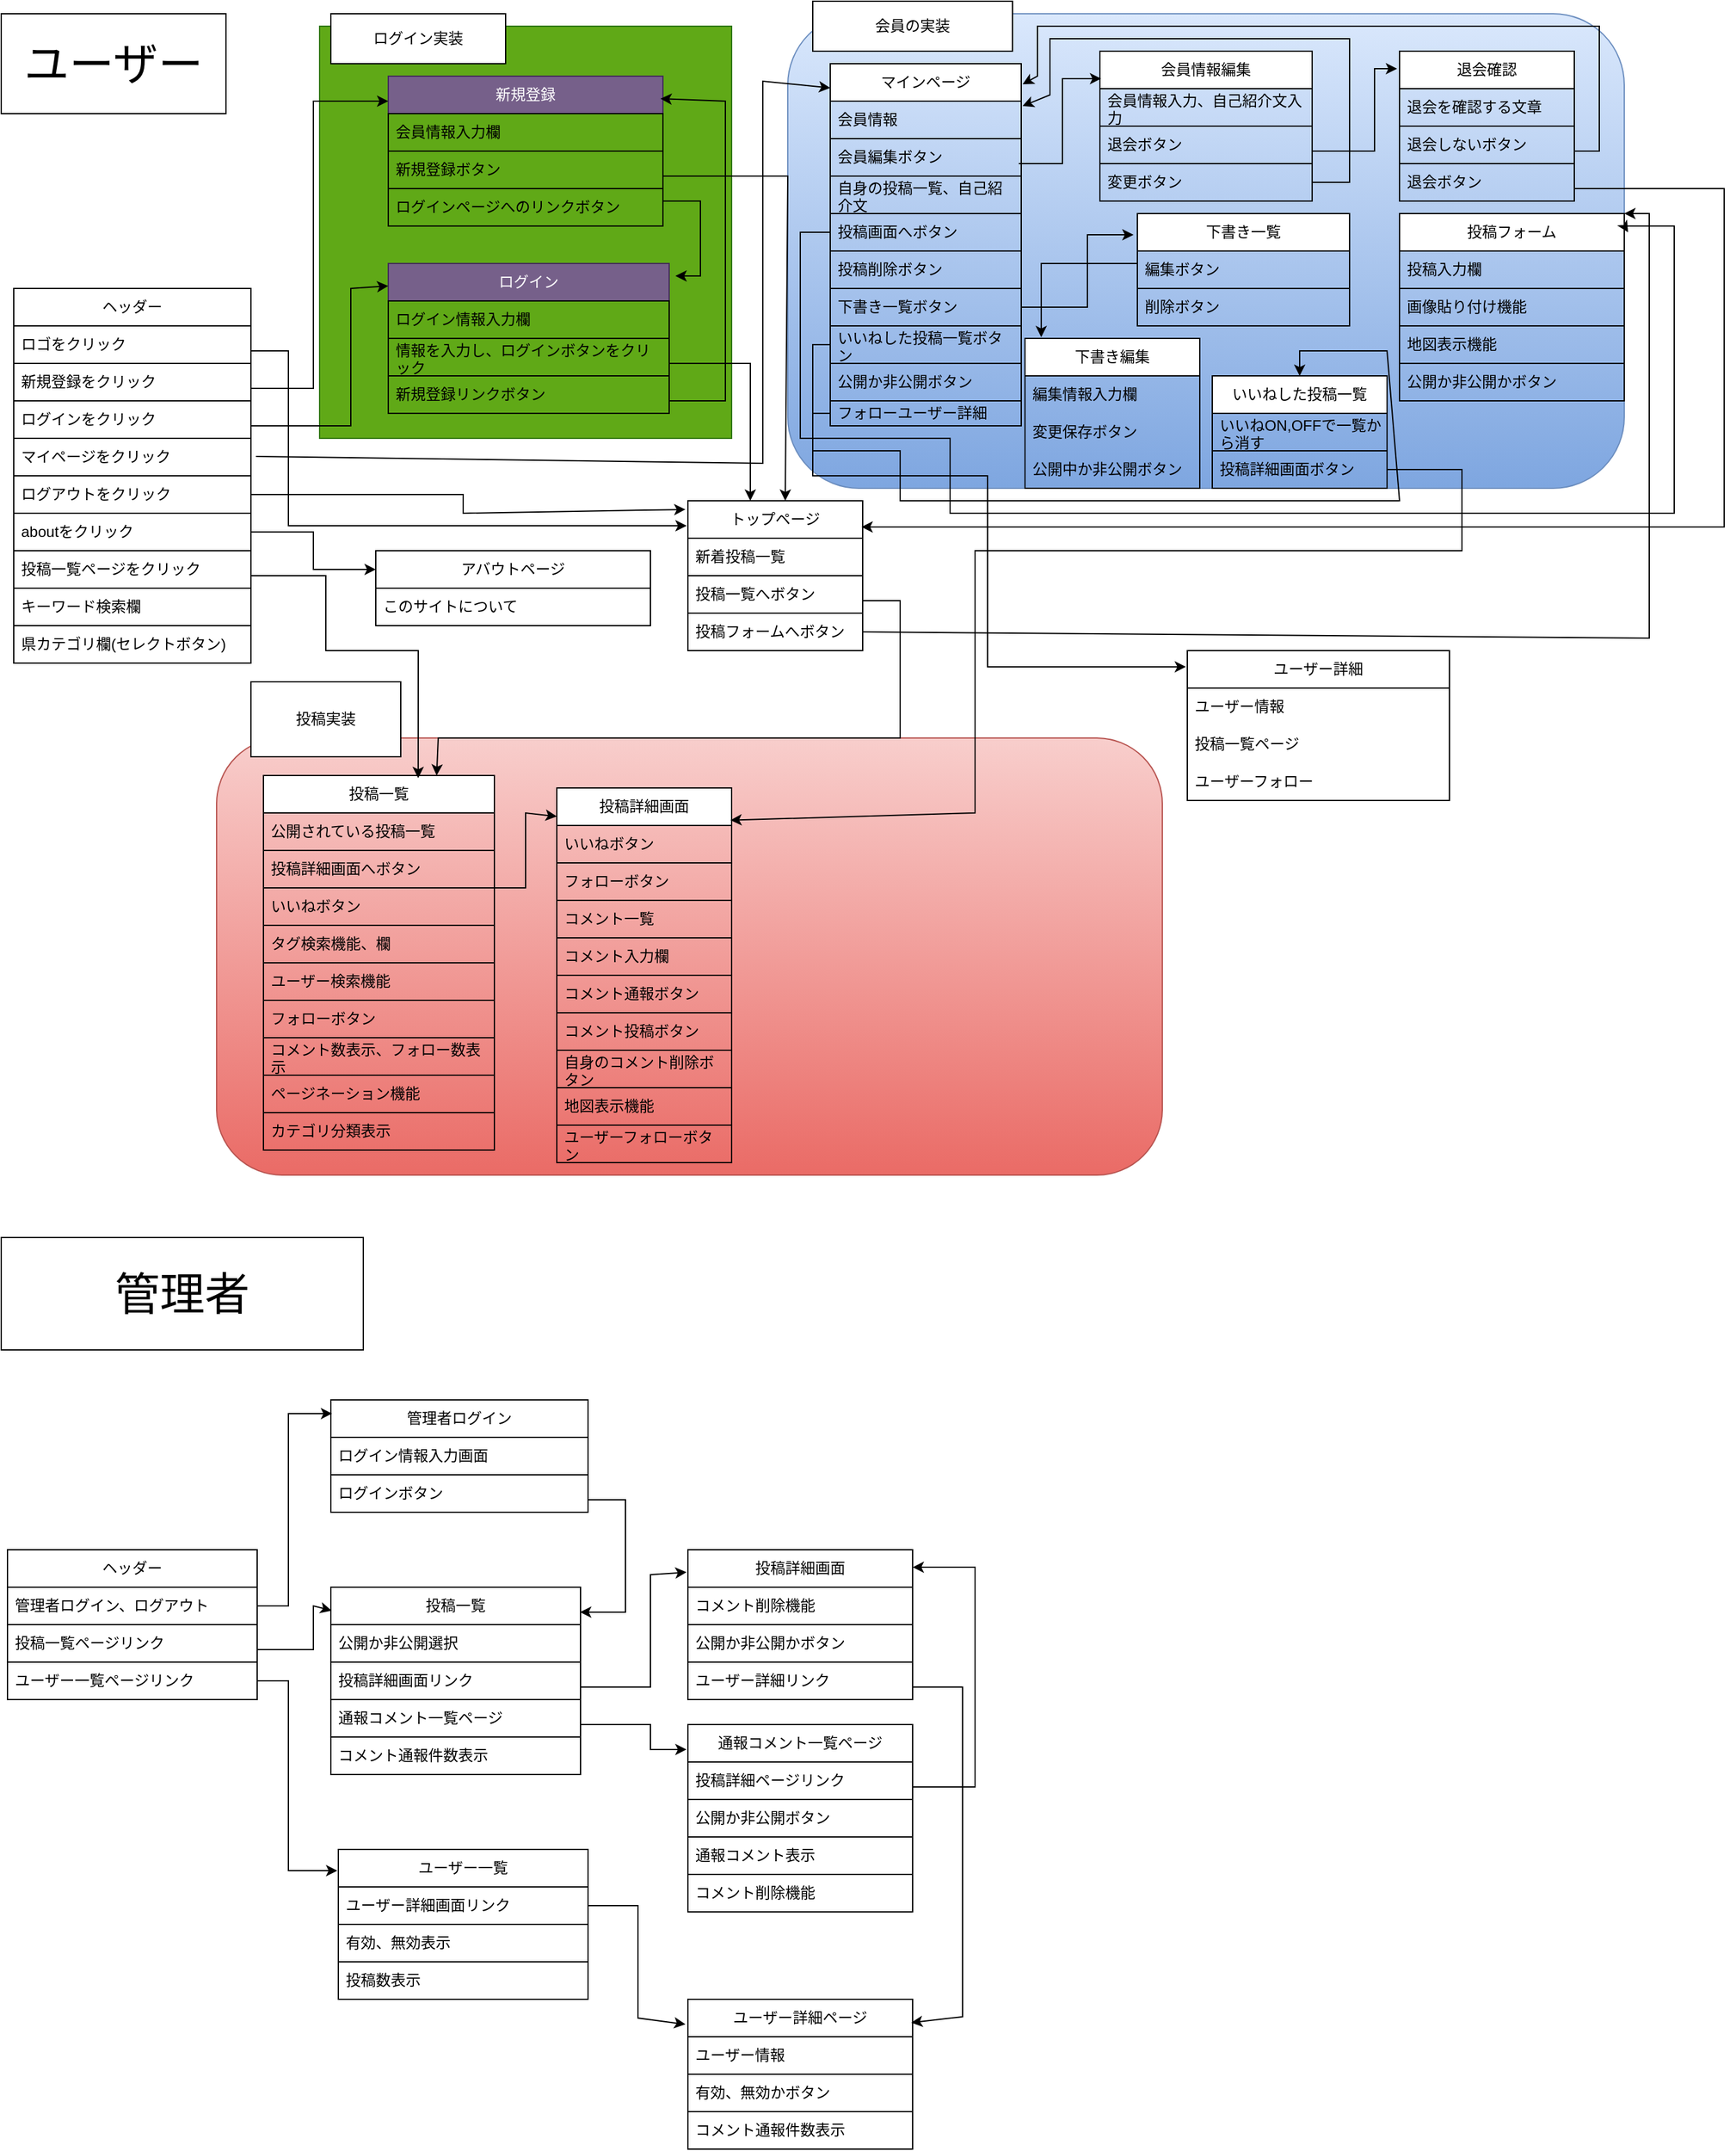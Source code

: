<mxfile version="24.4.13" type="github">
  <diagram name="ページ1" id="BmxVBQdKCFRmg_GliCho">
    <mxGraphModel dx="1464" dy="809" grid="1" gridSize="10" guides="1" tooltips="1" connect="1" arrows="1" fold="1" page="1" pageScale="1" pageWidth="827" pageHeight="1169" math="0" shadow="0">
      <root>
        <mxCell id="0" />
        <mxCell id="1" parent="0" />
        <mxCell id="5P5FnnpHf5cilHwBpNUs-7" value="&lt;font style=&quot;font-size: 36px;&quot;&gt;ユーザー&lt;/font&gt;" style="rounded=0;whiteSpace=wrap;html=1;" parent="1" vertex="1">
          <mxGeometry x="10" y="20" width="180" height="80" as="geometry" />
        </mxCell>
        <mxCell id="5P5FnnpHf5cilHwBpNUs-9" value="ヘッダー" style="swimlane;fontStyle=0;childLayout=stackLayout;horizontal=1;startSize=30;horizontalStack=0;resizeParent=1;resizeParentMax=0;resizeLast=0;collapsible=1;marginBottom=0;whiteSpace=wrap;html=1;" parent="1" vertex="1">
          <mxGeometry x="20" y="240" width="190" height="300" as="geometry" />
        </mxCell>
        <mxCell id="5P5FnnpHf5cilHwBpNUs-10" value="ロゴをクリック" style="text;strokeColor=none;fillColor=none;align=left;verticalAlign=middle;spacingLeft=4;spacingRight=4;overflow=hidden;points=[[0,0.5],[1,0.5]];portConstraint=eastwest;rotatable=0;whiteSpace=wrap;html=1;" parent="5P5FnnpHf5cilHwBpNUs-9" vertex="1">
          <mxGeometry y="30" width="190" height="30" as="geometry" />
        </mxCell>
        <mxCell id="5P5FnnpHf5cilHwBpNUs-11" value="新規登録をクリック" style="text;strokeColor=default;fillColor=none;align=left;verticalAlign=middle;spacingLeft=4;spacingRight=4;overflow=hidden;points=[[0,0.5],[1,0.5]];portConstraint=eastwest;rotatable=0;whiteSpace=wrap;html=1;" parent="5P5FnnpHf5cilHwBpNUs-9" vertex="1">
          <mxGeometry y="60" width="190" height="30" as="geometry" />
        </mxCell>
        <mxCell id="5P5FnnpHf5cilHwBpNUs-12" value="ログインをクリック" style="text;strokeColor=default;fillColor=none;align=left;verticalAlign=middle;spacingLeft=4;spacingRight=4;overflow=hidden;points=[[0,0.5],[1,0.5]];portConstraint=eastwest;rotatable=0;whiteSpace=wrap;html=1;" parent="5P5FnnpHf5cilHwBpNUs-9" vertex="1">
          <mxGeometry y="90" width="190" height="30" as="geometry" />
        </mxCell>
        <mxCell id="5P5FnnpHf5cilHwBpNUs-4" value="マイページをクリック" style="text;strokeColor=default;fillColor=none;align=left;verticalAlign=middle;spacingLeft=4;spacingRight=4;overflow=hidden;points=[[0,0.5],[1,0.5]];portConstraint=eastwest;rotatable=0;whiteSpace=wrap;html=1;" parent="5P5FnnpHf5cilHwBpNUs-9" vertex="1">
          <mxGeometry y="120" width="190" height="30" as="geometry" />
        </mxCell>
        <mxCell id="5P5FnnpHf5cilHwBpNUs-6" value="ログアウトをクリック" style="text;strokeColor=default;fillColor=none;align=left;verticalAlign=middle;spacingLeft=4;spacingRight=4;overflow=hidden;points=[[0,0.5],[1,0.5]];portConstraint=eastwest;rotatable=0;whiteSpace=wrap;html=1;" parent="5P5FnnpHf5cilHwBpNUs-9" vertex="1">
          <mxGeometry y="150" width="190" height="30" as="geometry" />
        </mxCell>
        <mxCell id="5P5FnnpHf5cilHwBpNUs-5" value="aboutをクリック" style="text;strokeColor=default;fillColor=none;align=left;verticalAlign=middle;spacingLeft=4;spacingRight=4;overflow=hidden;points=[[0,0.5],[1,0.5]];portConstraint=eastwest;rotatable=0;whiteSpace=wrap;html=1;" parent="5P5FnnpHf5cilHwBpNUs-9" vertex="1">
          <mxGeometry y="180" width="190" height="30" as="geometry" />
        </mxCell>
        <mxCell id="5P5FnnpHf5cilHwBpNUs-20" value="投稿一覧ページをクリック" style="text;strokeColor=default;fillColor=none;align=left;verticalAlign=middle;spacingLeft=4;spacingRight=4;overflow=hidden;points=[[0,0.5],[1,0.5]];portConstraint=eastwest;rotatable=0;whiteSpace=wrap;html=1;" parent="5P5FnnpHf5cilHwBpNUs-9" vertex="1">
          <mxGeometry y="210" width="190" height="30" as="geometry" />
        </mxCell>
        <mxCell id="5P5FnnpHf5cilHwBpNUs-45" value="キーワード検索欄" style="text;strokeColor=default;fillColor=none;align=left;verticalAlign=middle;spacingLeft=4;spacingRight=4;overflow=hidden;points=[[0,0.5],[1,0.5]];portConstraint=eastwest;rotatable=0;whiteSpace=wrap;html=1;" parent="5P5FnnpHf5cilHwBpNUs-9" vertex="1">
          <mxGeometry y="240" width="190" height="30" as="geometry" />
        </mxCell>
        <mxCell id="5P5FnnpHf5cilHwBpNUs-44" value="県カテゴリ欄(セレクトボタン)" style="text;strokeColor=none;fillColor=none;align=left;verticalAlign=middle;spacingLeft=4;spacingRight=4;overflow=hidden;points=[[0,0.5],[1,0.5]];portConstraint=eastwest;rotatable=0;whiteSpace=wrap;html=1;" parent="5P5FnnpHf5cilHwBpNUs-9" vertex="1">
          <mxGeometry y="270" width="190" height="30" as="geometry" />
        </mxCell>
        <mxCell id="5P5FnnpHf5cilHwBpNUs-21" value="" style="whiteSpace=wrap;html=1;aspect=fixed;strokeColor=#2D7600;fillColor=#60a917;fontColor=#ffffff;" parent="1" vertex="1">
          <mxGeometry x="265" y="30" width="330" height="330" as="geometry" />
        </mxCell>
        <mxCell id="5P5FnnpHf5cilHwBpNUs-22" value="新規登録" style="swimlane;fontStyle=0;childLayout=stackLayout;horizontal=1;startSize=30;horizontalStack=0;resizeParent=1;resizeParentMax=0;resizeLast=0;collapsible=1;marginBottom=0;whiteSpace=wrap;html=1;fillColor=#76608a;fontColor=#ffffff;strokeColor=#432D57;" parent="1" vertex="1">
          <mxGeometry x="320" y="70" width="220" height="120" as="geometry" />
        </mxCell>
        <mxCell id="5P5FnnpHf5cilHwBpNUs-23" value="会員情報入力欄" style="text;align=left;verticalAlign=middle;spacingLeft=4;spacingRight=4;overflow=hidden;points=[[0,0.5],[1,0.5]];portConstraint=eastwest;rotatable=0;whiteSpace=wrap;html=1;fillColor=none;strokeColor=default;" parent="5P5FnnpHf5cilHwBpNUs-22" vertex="1">
          <mxGeometry y="30" width="220" height="30" as="geometry" />
        </mxCell>
        <mxCell id="5P5FnnpHf5cilHwBpNUs-24" value="新規登録ボタン" style="text;strokeColor=default;fillColor=none;align=left;verticalAlign=middle;spacingLeft=4;spacingRight=4;overflow=hidden;points=[[0,0.5],[1,0.5]];portConstraint=eastwest;rotatable=0;whiteSpace=wrap;html=1;" parent="5P5FnnpHf5cilHwBpNUs-22" vertex="1">
          <mxGeometry y="60" width="220" height="30" as="geometry" />
        </mxCell>
        <mxCell id="5P5FnnpHf5cilHwBpNUs-25" value="ログインページへのリンクボタン" style="text;strokeColor=default;fillColor=none;align=left;verticalAlign=middle;spacingLeft=4;spacingRight=4;overflow=hidden;points=[[0,0.5],[1,0.5]];portConstraint=eastwest;rotatable=0;whiteSpace=wrap;html=1;" parent="5P5FnnpHf5cilHwBpNUs-22" vertex="1">
          <mxGeometry y="90" width="220" height="30" as="geometry" />
        </mxCell>
        <mxCell id="5P5FnnpHf5cilHwBpNUs-26" value="ログイン実装" style="rounded=0;whiteSpace=wrap;html=1;" parent="1" vertex="1">
          <mxGeometry x="274" y="20" width="140" height="40" as="geometry" />
        </mxCell>
        <mxCell id="5P5FnnpHf5cilHwBpNUs-27" value="ログイン" style="swimlane;fontStyle=0;childLayout=stackLayout;horizontal=1;startSize=30;horizontalStack=0;resizeParent=1;resizeParentMax=0;resizeLast=0;collapsible=1;marginBottom=0;whiteSpace=wrap;html=1;fillColor=#76608a;strokeColor=#432D57;fontColor=#ffffff;" parent="1" vertex="1">
          <mxGeometry x="320" y="220" width="225" height="120" as="geometry" />
        </mxCell>
        <mxCell id="5P5FnnpHf5cilHwBpNUs-28" value="ログイン情報入力欄" style="text;strokeColor=default;fillColor=none;align=left;verticalAlign=middle;spacingLeft=4;spacingRight=4;overflow=hidden;points=[[0,0.5],[1,0.5]];portConstraint=eastwest;rotatable=0;whiteSpace=wrap;html=1;" parent="5P5FnnpHf5cilHwBpNUs-27" vertex="1">
          <mxGeometry y="30" width="225" height="30" as="geometry" />
        </mxCell>
        <mxCell id="5P5FnnpHf5cilHwBpNUs-29" value="情報を入力し、ログインボタンをクリック" style="text;strokeColor=default;fillColor=none;align=left;verticalAlign=middle;spacingLeft=4;spacingRight=4;overflow=hidden;points=[[0,0.5],[1,0.5]];portConstraint=eastwest;rotatable=0;whiteSpace=wrap;html=1;" parent="5P5FnnpHf5cilHwBpNUs-27" vertex="1">
          <mxGeometry y="60" width="225" height="30" as="geometry" />
        </mxCell>
        <mxCell id="5P5FnnpHf5cilHwBpNUs-30" value="新規登録リンクボタン" style="text;strokeColor=default;fillColor=none;align=left;verticalAlign=middle;spacingLeft=4;spacingRight=4;overflow=hidden;points=[[0,0.5],[1,0.5]];portConstraint=eastwest;rotatable=0;whiteSpace=wrap;html=1;" parent="5P5FnnpHf5cilHwBpNUs-27" vertex="1">
          <mxGeometry y="90" width="225" height="30" as="geometry" />
        </mxCell>
        <mxCell id="5P5FnnpHf5cilHwBpNUs-31" value="" style="endArrow=classic;html=1;rounded=0;entryX=0;entryY=0.167;entryDx=0;entryDy=0;entryPerimeter=0;" parent="1" target="5P5FnnpHf5cilHwBpNUs-22" edge="1">
          <mxGeometry width="50" height="50" relative="1" as="geometry">
            <mxPoint x="210" y="320" as="sourcePoint" />
            <mxPoint x="260" y="90" as="targetPoint" />
            <Array as="points">
              <mxPoint x="260" y="320" />
              <mxPoint x="260" y="90" />
            </Array>
          </mxGeometry>
        </mxCell>
        <mxCell id="5P5FnnpHf5cilHwBpNUs-32" value="" style="endArrow=classic;html=1;rounded=0;entryX=0;entryY=0.15;entryDx=0;entryDy=0;entryPerimeter=0;" parent="1" target="5P5FnnpHf5cilHwBpNUs-27" edge="1">
          <mxGeometry width="50" height="50" relative="1" as="geometry">
            <mxPoint x="210" y="350" as="sourcePoint" />
            <mxPoint x="290" y="240" as="targetPoint" />
            <Array as="points">
              <mxPoint x="290" y="350" />
              <mxPoint x="290" y="240" />
            </Array>
          </mxGeometry>
        </mxCell>
        <mxCell id="5P5FnnpHf5cilHwBpNUs-34" value="" style="endArrow=classic;html=1;rounded=0;" parent="1" edge="1">
          <mxGeometry width="50" height="50" relative="1" as="geometry">
            <mxPoint x="540" y="170" as="sourcePoint" />
            <mxPoint x="550" y="230" as="targetPoint" />
            <Array as="points">
              <mxPoint x="570" y="170" />
              <mxPoint x="570" y="230" />
            </Array>
          </mxGeometry>
        </mxCell>
        <mxCell id="5P5FnnpHf5cilHwBpNUs-36" value="" style="endArrow=classic;html=1;rounded=0;entryX=0.991;entryY=0.15;entryDx=0;entryDy=0;entryPerimeter=0;" parent="1" target="5P5FnnpHf5cilHwBpNUs-22" edge="1">
          <mxGeometry width="50" height="50" relative="1" as="geometry">
            <mxPoint x="545" y="330" as="sourcePoint" />
            <mxPoint x="545" y="100" as="targetPoint" />
            <Array as="points">
              <mxPoint x="590" y="330" />
              <mxPoint x="590" y="90" />
            </Array>
          </mxGeometry>
        </mxCell>
        <mxCell id="5P5FnnpHf5cilHwBpNUs-37" value="アバウトページ" style="swimlane;fontStyle=0;childLayout=stackLayout;horizontal=1;startSize=30;horizontalStack=0;resizeParent=1;resizeParentMax=0;resizeLast=0;collapsible=1;marginBottom=0;whiteSpace=wrap;html=1;" parent="1" vertex="1">
          <mxGeometry x="310" y="450" width="220" height="60" as="geometry" />
        </mxCell>
        <mxCell id="5P5FnnpHf5cilHwBpNUs-38" value="このサイトについて" style="text;strokeColor=none;fillColor=none;align=left;verticalAlign=middle;spacingLeft=4;spacingRight=4;overflow=hidden;points=[[0,0.5],[1,0.5]];portConstraint=eastwest;rotatable=0;whiteSpace=wrap;html=1;" parent="5P5FnnpHf5cilHwBpNUs-37" vertex="1">
          <mxGeometry y="30" width="220" height="30" as="geometry" />
        </mxCell>
        <mxCell id="5P5FnnpHf5cilHwBpNUs-41" value="" style="endArrow=classic;html=1;rounded=0;exitX=1;exitY=0.5;exitDx=0;exitDy=0;entryX=0;entryY=0.25;entryDx=0;entryDy=0;" parent="1" source="5P5FnnpHf5cilHwBpNUs-5" target="5P5FnnpHf5cilHwBpNUs-37" edge="1">
          <mxGeometry width="50" height="50" relative="1" as="geometry">
            <mxPoint x="280" y="570" as="sourcePoint" />
            <mxPoint x="260" y="480" as="targetPoint" />
            <Array as="points">
              <mxPoint x="260" y="435" />
              <mxPoint x="260" y="465" />
            </Array>
          </mxGeometry>
        </mxCell>
        <mxCell id="5P5FnnpHf5cilHwBpNUs-42" value="トップページ" style="swimlane;fontStyle=0;childLayout=stackLayout;horizontal=1;startSize=30;horizontalStack=0;resizeParent=1;resizeParentMax=0;resizeLast=0;collapsible=1;marginBottom=0;whiteSpace=wrap;html=1;" parent="1" vertex="1">
          <mxGeometry x="560" y="410" width="140" height="120" as="geometry" />
        </mxCell>
        <mxCell id="5P5FnnpHf5cilHwBpNUs-43" value="新着投稿一覧" style="text;strokeColor=default;fillColor=none;align=left;verticalAlign=middle;spacingLeft=4;spacingRight=4;overflow=hidden;points=[[0,0.5],[1,0.5]];portConstraint=eastwest;rotatable=0;whiteSpace=wrap;html=1;" parent="5P5FnnpHf5cilHwBpNUs-42" vertex="1">
          <mxGeometry y="30" width="140" height="30" as="geometry" />
        </mxCell>
        <mxCell id="m7cMplV8NOQ_NA8ybP9x-31" value="投稿一覧へボタン" style="text;strokeColor=none;fillColor=none;align=left;verticalAlign=middle;spacingLeft=4;spacingRight=4;overflow=hidden;points=[[0,0.5],[1,0.5]];portConstraint=eastwest;rotatable=0;whiteSpace=wrap;html=1;" parent="5P5FnnpHf5cilHwBpNUs-42" vertex="1">
          <mxGeometry y="60" width="140" height="30" as="geometry" />
        </mxCell>
        <mxCell id="5P5FnnpHf5cilHwBpNUs-64" value="投稿フォームへボタン" style="text;strokeColor=default;fillColor=none;align=left;verticalAlign=middle;spacingLeft=4;spacingRight=4;overflow=hidden;points=[[0,0.5],[1,0.5]];portConstraint=eastwest;rotatable=0;whiteSpace=wrap;html=1;" parent="5P5FnnpHf5cilHwBpNUs-42" vertex="1">
          <mxGeometry y="90" width="140" height="30" as="geometry" />
        </mxCell>
        <mxCell id="5P5FnnpHf5cilHwBpNUs-47" value="" style="endArrow=classic;html=1;rounded=0;exitX=1;exitY=0.5;exitDx=0;exitDy=0;entryX=-0.014;entryY=0.058;entryDx=0;entryDy=0;entryPerimeter=0;" parent="1" source="5P5FnnpHf5cilHwBpNUs-6" target="5P5FnnpHf5cilHwBpNUs-42" edge="1">
          <mxGeometry width="50" height="50" relative="1" as="geometry">
            <mxPoint x="210" y="400" as="sourcePoint" />
            <mxPoint x="550" y="410" as="targetPoint" />
            <Array as="points">
              <mxPoint x="380" y="405" />
              <mxPoint x="380" y="420" />
            </Array>
          </mxGeometry>
        </mxCell>
        <mxCell id="5P5FnnpHf5cilHwBpNUs-49" value="" style="rounded=1;whiteSpace=wrap;html=1;fillColor=#dae8fc;strokeColor=#6c8ebf;gradientColor=#7ea6e0;" parent="1" vertex="1">
          <mxGeometry x="640" y="20" width="670" height="380" as="geometry" />
        </mxCell>
        <mxCell id="5P5FnnpHf5cilHwBpNUs-51" value="マインページ" style="swimlane;fontStyle=0;childLayout=stackLayout;horizontal=1;startSize=30;horizontalStack=0;resizeParent=1;resizeParentMax=0;resizeLast=0;collapsible=1;marginBottom=0;whiteSpace=wrap;html=1;" parent="1" vertex="1">
          <mxGeometry x="674" y="60" width="153" height="290" as="geometry" />
        </mxCell>
        <mxCell id="5P5FnnpHf5cilHwBpNUs-52" value="会員情報" style="text;strokeColor=default;fillColor=none;align=left;verticalAlign=middle;spacingLeft=4;spacingRight=4;overflow=hidden;points=[[0,0.5],[1,0.5]];portConstraint=eastwest;rotatable=0;whiteSpace=wrap;html=1;" parent="5P5FnnpHf5cilHwBpNUs-51" vertex="1">
          <mxGeometry y="30" width="153" height="30" as="geometry" />
        </mxCell>
        <mxCell id="5P5FnnpHf5cilHwBpNUs-53" value="会員編集ボタン" style="text;strokeColor=default;fillColor=none;align=left;verticalAlign=middle;spacingLeft=4;spacingRight=4;overflow=hidden;points=[[0,0.5],[1,0.5]];portConstraint=eastwest;rotatable=0;whiteSpace=wrap;html=1;" parent="5P5FnnpHf5cilHwBpNUs-51" vertex="1">
          <mxGeometry y="60" width="153" height="30" as="geometry" />
        </mxCell>
        <mxCell id="5P5FnnpHf5cilHwBpNUs-56" value="自身の投稿一覧、自己紹介文" style="text;strokeColor=default;fillColor=none;align=left;verticalAlign=middle;spacingLeft=4;spacingRight=4;overflow=hidden;points=[[0,0.5],[1,0.5]];portConstraint=eastwest;rotatable=0;whiteSpace=wrap;html=1;" parent="5P5FnnpHf5cilHwBpNUs-51" vertex="1">
          <mxGeometry y="90" width="153" height="30" as="geometry" />
        </mxCell>
        <mxCell id="m7cMplV8NOQ_NA8ybP9x-38" value="投稿画面へボタン" style="text;strokeColor=default;fillColor=none;align=left;verticalAlign=middle;spacingLeft=4;spacingRight=4;overflow=hidden;points=[[0,0.5],[1,0.5]];portConstraint=eastwest;rotatable=0;whiteSpace=wrap;html=1;" parent="5P5FnnpHf5cilHwBpNUs-51" vertex="1">
          <mxGeometry y="120" width="153" height="30" as="geometry" />
        </mxCell>
        <mxCell id="m7cMplV8NOQ_NA8ybP9x-18" value="投稿削除ボタン" style="text;strokeColor=none;fillColor=none;align=left;verticalAlign=middle;spacingLeft=4;spacingRight=4;overflow=hidden;points=[[0,0.5],[1,0.5]];portConstraint=eastwest;rotatable=0;whiteSpace=wrap;html=1;" parent="5P5FnnpHf5cilHwBpNUs-51" vertex="1">
          <mxGeometry y="150" width="153" height="30" as="geometry" />
        </mxCell>
        <mxCell id="5P5FnnpHf5cilHwBpNUs-55" value="下書き一覧ボタン" style="text;strokeColor=default;fillColor=none;align=left;verticalAlign=middle;spacingLeft=4;spacingRight=4;overflow=hidden;points=[[0,0.5],[1,0.5]];portConstraint=eastwest;rotatable=0;whiteSpace=wrap;html=1;" parent="5P5FnnpHf5cilHwBpNUs-51" vertex="1">
          <mxGeometry y="180" width="153" height="30" as="geometry" />
        </mxCell>
        <mxCell id="5P5FnnpHf5cilHwBpNUs-54" value="いいねした投稿一覧ボタン" style="text;strokeColor=default;fillColor=none;align=left;verticalAlign=middle;spacingLeft=4;spacingRight=4;overflow=hidden;points=[[0,0.5],[1,0.5]];portConstraint=eastwest;rotatable=0;whiteSpace=wrap;html=1;" parent="5P5FnnpHf5cilHwBpNUs-51" vertex="1">
          <mxGeometry y="210" width="153" height="30" as="geometry" />
        </mxCell>
        <mxCell id="m7cMplV8NOQ_NA8ybP9x-30" value="公開か非公開ボタン" style="text;strokeColor=default;fillColor=none;align=left;verticalAlign=middle;spacingLeft=4;spacingRight=4;overflow=hidden;points=[[0,0.5],[1,0.5]];portConstraint=eastwest;rotatable=0;whiteSpace=wrap;html=1;" parent="5P5FnnpHf5cilHwBpNUs-51" vertex="1">
          <mxGeometry y="240" width="153" height="30" as="geometry" />
        </mxCell>
        <mxCell id="5JuDuXZK_4W4ztw2VUFq-6" value="フォローユーザー詳細" style="text;strokeColor=default;fillColor=none;align=left;verticalAlign=middle;spacingLeft=4;spacingRight=4;overflow=hidden;points=[[0,0.5],[1,0.5]];portConstraint=eastwest;rotatable=0;whiteSpace=wrap;html=1;" vertex="1" parent="5P5FnnpHf5cilHwBpNUs-51">
          <mxGeometry y="270" width="153" height="20" as="geometry" />
        </mxCell>
        <mxCell id="5P5FnnpHf5cilHwBpNUs-57" value="" style="endArrow=classic;html=1;rounded=0;entryX=0;entryY=0.067;entryDx=0;entryDy=0;entryPerimeter=0;" parent="1" target="5P5FnnpHf5cilHwBpNUs-51" edge="1">
          <mxGeometry width="50" height="50" relative="1" as="geometry">
            <mxPoint x="214" y="374.5" as="sourcePoint" />
            <mxPoint x="620" y="70" as="targetPoint" />
            <Array as="points">
              <mxPoint x="620" y="380" />
              <mxPoint x="620" y="74" />
            </Array>
          </mxGeometry>
        </mxCell>
        <mxCell id="5P5FnnpHf5cilHwBpNUs-59" value="" style="endArrow=classic;html=1;rounded=0;entryX=-0.007;entryY=0.167;entryDx=0;entryDy=0;entryPerimeter=0;" parent="1" target="5P5FnnpHf5cilHwBpNUs-42" edge="1">
          <mxGeometry width="50" height="50" relative="1" as="geometry">
            <mxPoint x="210" y="290" as="sourcePoint" />
            <mxPoint x="560" y="430" as="targetPoint" />
            <Array as="points">
              <mxPoint x="240" y="290" />
              <mxPoint x="240" y="430" />
            </Array>
          </mxGeometry>
        </mxCell>
        <mxCell id="5P5FnnpHf5cilHwBpNUs-60" value="会員の実装" style="rounded=0;whiteSpace=wrap;html=1;" parent="1" vertex="1">
          <mxGeometry x="660" y="10" width="160" height="40" as="geometry" />
        </mxCell>
        <mxCell id="5P5FnnpHf5cilHwBpNUs-61" value="" style="endArrow=classic;html=1;rounded=0;entryX=0.357;entryY=0;entryDx=0;entryDy=0;entryPerimeter=0;" parent="1" target="5P5FnnpHf5cilHwBpNUs-42" edge="1">
          <mxGeometry width="50" height="50" relative="1" as="geometry">
            <mxPoint x="545" y="300" as="sourcePoint" />
            <mxPoint x="610" y="300" as="targetPoint" />
            <Array as="points">
              <mxPoint x="610" y="300" />
            </Array>
          </mxGeometry>
        </mxCell>
        <mxCell id="5P5FnnpHf5cilHwBpNUs-62" value="" style="endArrow=classic;html=1;rounded=0;entryX=0.557;entryY=0;entryDx=0;entryDy=0;entryPerimeter=0;" parent="1" target="5P5FnnpHf5cilHwBpNUs-42" edge="1">
          <mxGeometry width="50" height="50" relative="1" as="geometry">
            <mxPoint x="540" y="150" as="sourcePoint" />
            <mxPoint x="630" y="150" as="targetPoint" />
            <Array as="points">
              <mxPoint x="640" y="150" />
            </Array>
          </mxGeometry>
        </mxCell>
        <mxCell id="m7cMplV8NOQ_NA8ybP9x-2" value="会員情報編集" style="swimlane;fontStyle=0;childLayout=stackLayout;horizontal=1;startSize=30;horizontalStack=0;resizeParent=1;resizeParentMax=0;resizeLast=0;collapsible=1;marginBottom=0;whiteSpace=wrap;html=1;" parent="1" vertex="1">
          <mxGeometry x="890" y="50" width="170" height="120" as="geometry" />
        </mxCell>
        <mxCell id="m7cMplV8NOQ_NA8ybP9x-3" value="会員情報入力、自己紹介文入力" style="text;strokeColor=default;fillColor=none;align=left;verticalAlign=middle;spacingLeft=4;spacingRight=4;overflow=hidden;points=[[0,0.5],[1,0.5]];portConstraint=eastwest;rotatable=0;whiteSpace=wrap;html=1;" parent="m7cMplV8NOQ_NA8ybP9x-2" vertex="1">
          <mxGeometry y="30" width="170" height="30" as="geometry" />
        </mxCell>
        <mxCell id="m7cMplV8NOQ_NA8ybP9x-4" value="退会ボタン" style="text;strokeColor=default;fillColor=none;align=left;verticalAlign=middle;spacingLeft=4;spacingRight=4;overflow=hidden;points=[[0,0.5],[1,0.5]];portConstraint=eastwest;rotatable=0;whiteSpace=wrap;html=1;" parent="m7cMplV8NOQ_NA8ybP9x-2" vertex="1">
          <mxGeometry y="60" width="170" height="30" as="geometry" />
        </mxCell>
        <mxCell id="m7cMplV8NOQ_NA8ybP9x-5" value="変更ボタン" style="text;strokeColor=default;fillColor=none;align=left;verticalAlign=middle;spacingLeft=4;spacingRight=4;overflow=hidden;points=[[0,0.5],[1,0.5]];portConstraint=eastwest;rotatable=0;whiteSpace=wrap;html=1;" parent="m7cMplV8NOQ_NA8ybP9x-2" vertex="1">
          <mxGeometry y="90" width="170" height="30" as="geometry" />
        </mxCell>
        <mxCell id="m7cMplV8NOQ_NA8ybP9x-6" value="" style="endArrow=classic;html=1;rounded=0;entryX=0.006;entryY=0.183;entryDx=0;entryDy=0;entryPerimeter=0;" parent="1" target="m7cMplV8NOQ_NA8ybP9x-2" edge="1">
          <mxGeometry width="50" height="50" relative="1" as="geometry">
            <mxPoint x="825" y="140" as="sourcePoint" />
            <mxPoint x="920" y="200" as="targetPoint" />
            <Array as="points">
              <mxPoint x="860" y="140" />
              <mxPoint x="860" y="72" />
            </Array>
          </mxGeometry>
        </mxCell>
        <mxCell id="m7cMplV8NOQ_NA8ybP9x-7" value="" style="endArrow=classic;html=1;rounded=0;entryX=1.007;entryY=0.117;entryDx=0;entryDy=0;entryPerimeter=0;" parent="1" target="5P5FnnpHf5cilHwBpNUs-51" edge="1">
          <mxGeometry width="50" height="50" relative="1" as="geometry">
            <mxPoint x="1060" y="155" as="sourcePoint" />
            <mxPoint x="1110" y="105" as="targetPoint" />
            <Array as="points">
              <mxPoint x="1090" y="155" />
              <mxPoint x="1090" y="40" />
              <mxPoint x="850" y="40" />
              <mxPoint x="850" y="85" />
            </Array>
          </mxGeometry>
        </mxCell>
        <mxCell id="m7cMplV8NOQ_NA8ybP9x-8" value="退会確認" style="swimlane;fontStyle=0;childLayout=stackLayout;horizontal=1;startSize=30;horizontalStack=0;resizeParent=1;resizeParentMax=0;resizeLast=0;collapsible=1;marginBottom=0;whiteSpace=wrap;html=1;" parent="1" vertex="1">
          <mxGeometry x="1130" y="50" width="140" height="120" as="geometry" />
        </mxCell>
        <mxCell id="m7cMplV8NOQ_NA8ybP9x-9" value="退会を確認する文章" style="text;strokeColor=default;fillColor=none;align=left;verticalAlign=middle;spacingLeft=4;spacingRight=4;overflow=hidden;points=[[0,0.5],[1,0.5]];portConstraint=eastwest;rotatable=0;whiteSpace=wrap;html=1;" parent="m7cMplV8NOQ_NA8ybP9x-8" vertex="1">
          <mxGeometry y="30" width="140" height="30" as="geometry" />
        </mxCell>
        <mxCell id="m7cMplV8NOQ_NA8ybP9x-10" value="退会しないボタン" style="text;strokeColor=default;fillColor=none;align=left;verticalAlign=middle;spacingLeft=4;spacingRight=4;overflow=hidden;points=[[0,0.5],[1,0.5]];portConstraint=eastwest;rotatable=0;whiteSpace=wrap;html=1;" parent="m7cMplV8NOQ_NA8ybP9x-8" vertex="1">
          <mxGeometry y="60" width="140" height="30" as="geometry" />
        </mxCell>
        <mxCell id="m7cMplV8NOQ_NA8ybP9x-11" value="退会ボタン" style="text;strokeColor=default;fillColor=none;align=left;verticalAlign=middle;spacingLeft=4;spacingRight=4;overflow=hidden;points=[[0,0.5],[1,0.5]];portConstraint=eastwest;rotatable=0;whiteSpace=wrap;html=1;" parent="m7cMplV8NOQ_NA8ybP9x-8" vertex="1">
          <mxGeometry y="90" width="140" height="30" as="geometry" />
        </mxCell>
        <mxCell id="m7cMplV8NOQ_NA8ybP9x-12" value="" style="endArrow=classic;html=1;rounded=0;entryX=-0.014;entryY=0.117;entryDx=0;entryDy=0;entryPerimeter=0;" parent="1" target="m7cMplV8NOQ_NA8ybP9x-8" edge="1">
          <mxGeometry width="50" height="50" relative="1" as="geometry">
            <mxPoint x="1060" y="130" as="sourcePoint" />
            <mxPoint x="1110" y="80" as="targetPoint" />
            <Array as="points">
              <mxPoint x="1110" y="130" />
              <mxPoint x="1110" y="64" />
            </Array>
          </mxGeometry>
        </mxCell>
        <mxCell id="m7cMplV8NOQ_NA8ybP9x-13" value="" style="endArrow=classic;html=1;rounded=0;entryX=1.007;entryY=0.057;entryDx=0;entryDy=0;entryPerimeter=0;" parent="1" target="5P5FnnpHf5cilHwBpNUs-51" edge="1">
          <mxGeometry width="50" height="50" relative="1" as="geometry">
            <mxPoint x="1270" y="130" as="sourcePoint" />
            <mxPoint x="1320" y="80" as="targetPoint" />
            <Array as="points">
              <mxPoint x="1290" y="130" />
              <mxPoint x="1290" y="30" />
              <mxPoint x="1030" y="30" />
              <mxPoint x="840" y="30" />
              <mxPoint x="840" y="70" />
            </Array>
          </mxGeometry>
        </mxCell>
        <mxCell id="m7cMplV8NOQ_NA8ybP9x-14" value="" style="endArrow=classic;html=1;rounded=0;entryX=0.993;entryY=0.175;entryDx=0;entryDy=0;entryPerimeter=0;" parent="1" target="5P5FnnpHf5cilHwBpNUs-42" edge="1">
          <mxGeometry width="50" height="50" relative="1" as="geometry">
            <mxPoint x="1270" y="160" as="sourcePoint" />
            <mxPoint x="760" y="430" as="targetPoint" />
            <Array as="points">
              <mxPoint x="1390" y="160" />
              <mxPoint x="1390" y="431" />
            </Array>
          </mxGeometry>
        </mxCell>
        <mxCell id="m7cMplV8NOQ_NA8ybP9x-15" value="下書き一覧" style="swimlane;fontStyle=0;childLayout=stackLayout;horizontal=1;startSize=30;horizontalStack=0;resizeParent=1;resizeParentMax=0;resizeLast=0;collapsible=1;marginBottom=0;whiteSpace=wrap;html=1;" parent="1" vertex="1">
          <mxGeometry x="920" y="180" width="170" height="90" as="geometry" />
        </mxCell>
        <mxCell id="m7cMplV8NOQ_NA8ybP9x-16" value="編集ボタン" style="text;strokeColor=default;fillColor=none;align=left;verticalAlign=middle;spacingLeft=4;spacingRight=4;overflow=hidden;points=[[0,0.5],[1,0.5]];portConstraint=eastwest;rotatable=0;whiteSpace=wrap;html=1;" parent="m7cMplV8NOQ_NA8ybP9x-15" vertex="1">
          <mxGeometry y="30" width="170" height="30" as="geometry" />
        </mxCell>
        <mxCell id="m7cMplV8NOQ_NA8ybP9x-17" value="削除ボタン" style="text;strokeColor=default;fillColor=none;align=left;verticalAlign=middle;spacingLeft=4;spacingRight=4;overflow=hidden;points=[[0,0.5],[1,0.5]];portConstraint=eastwest;rotatable=0;whiteSpace=wrap;html=1;" parent="m7cMplV8NOQ_NA8ybP9x-15" vertex="1">
          <mxGeometry y="60" width="170" height="30" as="geometry" />
        </mxCell>
        <mxCell id="m7cMplV8NOQ_NA8ybP9x-23" value="下書き編集" style="swimlane;fontStyle=0;childLayout=stackLayout;horizontal=1;startSize=30;horizontalStack=0;resizeParent=1;resizeParentMax=0;resizeLast=0;collapsible=1;marginBottom=0;whiteSpace=wrap;html=1;" parent="1" vertex="1">
          <mxGeometry x="830" y="280" width="140" height="120" as="geometry" />
        </mxCell>
        <mxCell id="m7cMplV8NOQ_NA8ybP9x-24" value="編集情報入力欄" style="text;strokeColor=none;fillColor=none;align=left;verticalAlign=middle;spacingLeft=4;spacingRight=4;overflow=hidden;points=[[0,0.5],[1,0.5]];portConstraint=eastwest;rotatable=0;whiteSpace=wrap;html=1;" parent="m7cMplV8NOQ_NA8ybP9x-23" vertex="1">
          <mxGeometry y="30" width="140" height="30" as="geometry" />
        </mxCell>
        <mxCell id="m7cMplV8NOQ_NA8ybP9x-25" value="変更保存ボタン" style="text;strokeColor=none;fillColor=none;align=left;verticalAlign=middle;spacingLeft=4;spacingRight=4;overflow=hidden;points=[[0,0.5],[1,0.5]];portConstraint=eastwest;rotatable=0;whiteSpace=wrap;html=1;" parent="m7cMplV8NOQ_NA8ybP9x-23" vertex="1">
          <mxGeometry y="60" width="140" height="30" as="geometry" />
        </mxCell>
        <mxCell id="m7cMplV8NOQ_NA8ybP9x-26" value="公開中か非公開ボタン" style="text;strokeColor=none;fillColor=none;align=left;verticalAlign=middle;spacingLeft=4;spacingRight=4;overflow=hidden;points=[[0,0.5],[1,0.5]];portConstraint=eastwest;rotatable=0;whiteSpace=wrap;html=1;" parent="m7cMplV8NOQ_NA8ybP9x-23" vertex="1">
          <mxGeometry y="90" width="140" height="30" as="geometry" />
        </mxCell>
        <mxCell id="m7cMplV8NOQ_NA8ybP9x-28" value="" style="endArrow=classic;html=1;rounded=0;exitX=0;exitY=0.333;exitDx=0;exitDy=0;exitPerimeter=0;entryX=0.093;entryY=-0.008;entryDx=0;entryDy=0;entryPerimeter=0;" parent="1" source="m7cMplV8NOQ_NA8ybP9x-16" target="m7cMplV8NOQ_NA8ybP9x-23" edge="1">
          <mxGeometry width="50" height="50" relative="1" as="geometry">
            <mxPoint x="990" y="350" as="sourcePoint" />
            <mxPoint x="840" y="270" as="targetPoint" />
            <Array as="points">
              <mxPoint x="843" y="220" />
            </Array>
          </mxGeometry>
        </mxCell>
        <mxCell id="m7cMplV8NOQ_NA8ybP9x-35" value="いいねした投稿一覧" style="swimlane;fontStyle=0;childLayout=stackLayout;horizontal=1;startSize=30;horizontalStack=0;resizeParent=1;resizeParentMax=0;resizeLast=0;collapsible=1;marginBottom=0;whiteSpace=wrap;html=1;" parent="1" vertex="1">
          <mxGeometry x="980" y="310" width="140" height="90" as="geometry" />
        </mxCell>
        <mxCell id="m7cMplV8NOQ_NA8ybP9x-36" value="いいねON,OFFで一覧から消す" style="text;strokeColor=none;fillColor=none;align=left;verticalAlign=middle;spacingLeft=4;spacingRight=4;overflow=hidden;points=[[0,0.5],[1,0.5]];portConstraint=eastwest;rotatable=0;whiteSpace=wrap;html=1;" parent="m7cMplV8NOQ_NA8ybP9x-35" vertex="1">
          <mxGeometry y="30" width="140" height="30" as="geometry" />
        </mxCell>
        <mxCell id="m7cMplV8NOQ_NA8ybP9x-37" value="投稿詳細画面ボタン" style="text;strokeColor=default;fillColor=none;align=left;verticalAlign=middle;spacingLeft=4;spacingRight=4;overflow=hidden;points=[[0,0.5],[1,0.5]];portConstraint=eastwest;rotatable=0;whiteSpace=wrap;html=1;" parent="m7cMplV8NOQ_NA8ybP9x-35" vertex="1">
          <mxGeometry y="60" width="140" height="30" as="geometry" />
        </mxCell>
        <mxCell id="m7cMplV8NOQ_NA8ybP9x-45" value="投稿フォーム" style="swimlane;fontStyle=0;childLayout=stackLayout;horizontal=1;startSize=30;horizontalStack=0;resizeParent=1;resizeParentMax=0;resizeLast=0;collapsible=1;marginBottom=0;whiteSpace=wrap;html=1;" parent="1" vertex="1">
          <mxGeometry x="1130" y="180" width="180" height="150" as="geometry" />
        </mxCell>
        <mxCell id="m7cMplV8NOQ_NA8ybP9x-46" value="投稿入力欄" style="text;strokeColor=default;fillColor=none;align=left;verticalAlign=middle;spacingLeft=4;spacingRight=4;overflow=hidden;points=[[0,0.5],[1,0.5]];portConstraint=eastwest;rotatable=0;whiteSpace=wrap;html=1;" parent="m7cMplV8NOQ_NA8ybP9x-45" vertex="1">
          <mxGeometry y="30" width="180" height="30" as="geometry" />
        </mxCell>
        <mxCell id="m7cMplV8NOQ_NA8ybP9x-47" value="画像貼り付け機能" style="text;strokeColor=none;fillColor=none;align=left;verticalAlign=middle;spacingLeft=4;spacingRight=4;overflow=hidden;points=[[0,0.5],[1,0.5]];portConstraint=eastwest;rotatable=0;whiteSpace=wrap;html=1;" parent="m7cMplV8NOQ_NA8ybP9x-45" vertex="1">
          <mxGeometry y="60" width="180" height="30" as="geometry" />
        </mxCell>
        <mxCell id="m7cMplV8NOQ_NA8ybP9x-48" value="地図表示機能" style="text;strokeColor=default;fillColor=none;align=left;verticalAlign=middle;spacingLeft=4;spacingRight=4;overflow=hidden;points=[[0,0.5],[1,0.5]];portConstraint=eastwest;rotatable=0;whiteSpace=wrap;html=1;" parent="m7cMplV8NOQ_NA8ybP9x-45" vertex="1">
          <mxGeometry y="90" width="180" height="30" as="geometry" />
        </mxCell>
        <mxCell id="m7cMplV8NOQ_NA8ybP9x-81" value="公開か非公開かボタン" style="text;strokeColor=default;fillColor=none;align=left;verticalAlign=middle;spacingLeft=4;spacingRight=4;overflow=hidden;points=[[0,0.5],[1,0.5]];portConstraint=eastwest;rotatable=0;whiteSpace=wrap;html=1;" parent="m7cMplV8NOQ_NA8ybP9x-45" vertex="1">
          <mxGeometry y="120" width="180" height="30" as="geometry" />
        </mxCell>
        <mxCell id="m7cMplV8NOQ_NA8ybP9x-33" value="" style="endArrow=classic;html=1;rounded=0;entryX=-0.018;entryY=0.189;entryDx=0;entryDy=0;entryPerimeter=0;exitX=1;exitY=0.5;exitDx=0;exitDy=0;" parent="1" source="5P5FnnpHf5cilHwBpNUs-55" target="m7cMplV8NOQ_NA8ybP9x-15" edge="1">
          <mxGeometry width="50" height="50" relative="1" as="geometry">
            <mxPoint x="897" y="230" as="sourcePoint" />
            <mxPoint x="947" y="180" as="targetPoint" />
            <Array as="points">
              <mxPoint x="880" y="255" />
              <mxPoint x="880" y="197" />
            </Array>
          </mxGeometry>
        </mxCell>
        <mxCell id="m7cMplV8NOQ_NA8ybP9x-53" value="" style="endArrow=classic;html=1;rounded=0;exitX=0;exitY=0.5;exitDx=0;exitDy=0;entryX=1.017;entryY=0.1;entryDx=0;entryDy=0;entryPerimeter=0;" parent="1" source="m7cMplV8NOQ_NA8ybP9x-38" target="m7cMplV8NOQ_NA8ybP9x-45" edge="1">
          <mxGeometry width="50" height="50" relative="1" as="geometry">
            <mxPoint x="660" y="400" as="sourcePoint" />
            <mxPoint x="1350" y="195" as="targetPoint" />
            <Array as="points">
              <mxPoint x="650" y="195" />
              <mxPoint x="650" y="360" />
              <mxPoint x="770" y="360" />
              <mxPoint x="770" y="420" />
              <mxPoint x="1350" y="420" />
              <mxPoint x="1350" y="190" />
              <mxPoint x="1310" y="190" />
            </Array>
          </mxGeometry>
        </mxCell>
        <mxCell id="m7cMplV8NOQ_NA8ybP9x-54" value="" style="endArrow=classic;html=1;rounded=0;entryX=0.5;entryY=0;entryDx=0;entryDy=0;exitX=0;exitY=0.5;exitDx=0;exitDy=0;" parent="1" source="5P5FnnpHf5cilHwBpNUs-54" target="m7cMplV8NOQ_NA8ybP9x-35" edge="1">
          <mxGeometry width="50" height="50" relative="1" as="geometry">
            <mxPoint x="720" y="410" as="sourcePoint" />
            <mxPoint x="1000" y="320" as="targetPoint" />
            <Array as="points">
              <mxPoint x="660" y="285" />
              <mxPoint x="660" y="370" />
              <mxPoint x="730" y="370" />
              <mxPoint x="730" y="410" />
              <mxPoint x="980" y="410" />
              <mxPoint x="1130" y="410" />
              <mxPoint x="1120" y="290" />
              <mxPoint x="1050" y="290" />
            </Array>
          </mxGeometry>
        </mxCell>
        <mxCell id="m7cMplV8NOQ_NA8ybP9x-55" value="" style="endArrow=classic;html=1;rounded=0;exitX=1;exitY=0.5;exitDx=0;exitDy=0;entryX=1;entryY=0;entryDx=0;entryDy=0;" parent="1" source="5P5FnnpHf5cilHwBpNUs-64" target="m7cMplV8NOQ_NA8ybP9x-45" edge="1">
          <mxGeometry width="50" height="50" relative="1" as="geometry">
            <mxPoint x="840" y="490" as="sourcePoint" />
            <mxPoint x="1281" y="180" as="targetPoint" />
            <Array as="points">
              <mxPoint x="1330" y="520" />
              <mxPoint x="1330" y="180" />
            </Array>
          </mxGeometry>
        </mxCell>
        <mxCell id="m7cMplV8NOQ_NA8ybP9x-61" value="" style="rounded=1;whiteSpace=wrap;html=1;fillColor=#f8cecc;strokeColor=#b85450;gradientColor=#ea6b66;" parent="1" vertex="1">
          <mxGeometry x="182.5" y="600" width="757.5" height="350" as="geometry" />
        </mxCell>
        <mxCell id="m7cMplV8NOQ_NA8ybP9x-62" value="投稿実装" style="rounded=0;whiteSpace=wrap;html=1;" parent="1" vertex="1">
          <mxGeometry x="210" y="555" width="120" height="60" as="geometry" />
        </mxCell>
        <mxCell id="m7cMplV8NOQ_NA8ybP9x-63" value="投稿一覧" style="swimlane;fontStyle=0;childLayout=stackLayout;horizontal=1;startSize=30;horizontalStack=0;resizeParent=1;resizeParentMax=0;resizeLast=0;collapsible=1;marginBottom=0;whiteSpace=wrap;html=1;" parent="1" vertex="1">
          <mxGeometry x="220" y="630" width="185" height="300" as="geometry" />
        </mxCell>
        <mxCell id="m7cMplV8NOQ_NA8ybP9x-57" value="公開されている投稿一覧" style="text;strokeColor=default;fillColor=none;align=left;verticalAlign=middle;spacingLeft=4;spacingRight=4;overflow=hidden;points=[[0,0.5],[1,0.5]];portConstraint=eastwest;rotatable=0;whiteSpace=wrap;html=1;" parent="m7cMplV8NOQ_NA8ybP9x-63" vertex="1">
          <mxGeometry y="30" width="185" height="30" as="geometry" />
        </mxCell>
        <mxCell id="m7cMplV8NOQ_NA8ybP9x-32" value="投稿詳細画面へボタン" style="text;strokeColor=default;fillColor=none;align=left;verticalAlign=middle;spacingLeft=4;spacingRight=4;overflow=hidden;points=[[0,0.5],[1,0.5]];portConstraint=eastwest;rotatable=0;whiteSpace=wrap;html=1;" parent="m7cMplV8NOQ_NA8ybP9x-63" vertex="1">
          <mxGeometry y="60" width="185" height="30" as="geometry" />
        </mxCell>
        <mxCell id="m7cMplV8NOQ_NA8ybP9x-58" value="いいねボタン" style="text;strokeColor=default;fillColor=none;align=left;verticalAlign=middle;spacingLeft=4;spacingRight=4;overflow=hidden;points=[[0,0.5],[1,0.5]];portConstraint=eastwest;rotatable=0;whiteSpace=wrap;html=1;" parent="m7cMplV8NOQ_NA8ybP9x-63" vertex="1">
          <mxGeometry y="90" width="185" height="30" as="geometry" />
        </mxCell>
        <mxCell id="m7cMplV8NOQ_NA8ybP9x-64" value="タグ検索機能、欄" style="text;strokeColor=default;fillColor=none;align=left;verticalAlign=middle;spacingLeft=4;spacingRight=4;overflow=hidden;points=[[0,0.5],[1,0.5]];portConstraint=eastwest;rotatable=0;whiteSpace=wrap;html=1;" parent="m7cMplV8NOQ_NA8ybP9x-63" vertex="1">
          <mxGeometry y="120" width="185" height="30" as="geometry" />
        </mxCell>
        <mxCell id="m7cMplV8NOQ_NA8ybP9x-77" value="ユーザー検索機能" style="text;strokeColor=default;fillColor=none;align=left;verticalAlign=middle;spacingLeft=4;spacingRight=4;overflow=hidden;points=[[0,0.5],[1,0.5]];portConstraint=eastwest;rotatable=0;whiteSpace=wrap;html=1;" parent="m7cMplV8NOQ_NA8ybP9x-63" vertex="1">
          <mxGeometry y="150" width="185" height="30" as="geometry" />
        </mxCell>
        <mxCell id="m7cMplV8NOQ_NA8ybP9x-73" value="フォローボタン" style="text;strokeColor=default;fillColor=none;align=left;verticalAlign=middle;spacingLeft=4;spacingRight=4;overflow=hidden;points=[[0,0.5],[1,0.5]];portConstraint=eastwest;rotatable=0;whiteSpace=wrap;html=1;" parent="m7cMplV8NOQ_NA8ybP9x-63" vertex="1">
          <mxGeometry y="180" width="185" height="30" as="geometry" />
        </mxCell>
        <mxCell id="m7cMplV8NOQ_NA8ybP9x-65" value="コメント数表示、フォロー数表示" style="text;strokeColor=default;fillColor=none;align=left;verticalAlign=middle;spacingLeft=4;spacingRight=4;overflow=hidden;points=[[0,0.5],[1,0.5]];portConstraint=eastwest;rotatable=0;whiteSpace=wrap;html=1;" parent="m7cMplV8NOQ_NA8ybP9x-63" vertex="1">
          <mxGeometry y="210" width="185" height="30" as="geometry" />
        </mxCell>
        <mxCell id="m7cMplV8NOQ_NA8ybP9x-59" value="ページネーション機能" style="text;strokeColor=none;fillColor=none;align=left;verticalAlign=middle;spacingLeft=4;spacingRight=4;overflow=hidden;points=[[0,0.5],[1,0.5]];portConstraint=eastwest;rotatable=0;whiteSpace=wrap;html=1;" parent="m7cMplV8NOQ_NA8ybP9x-63" vertex="1">
          <mxGeometry y="240" width="185" height="30" as="geometry" />
        </mxCell>
        <mxCell id="m7cMplV8NOQ_NA8ybP9x-75" value="カテゴリ分類表示" style="text;strokeColor=default;fillColor=none;align=left;verticalAlign=middle;spacingLeft=4;spacingRight=4;overflow=hidden;points=[[0,0.5],[1,0.5]];portConstraint=eastwest;rotatable=0;whiteSpace=wrap;html=1;" parent="m7cMplV8NOQ_NA8ybP9x-63" vertex="1">
          <mxGeometry y="270" width="185" height="30" as="geometry" />
        </mxCell>
        <mxCell id="m7cMplV8NOQ_NA8ybP9x-67" value="" style="endArrow=classic;html=1;rounded=0;entryX=0.75;entryY=0;entryDx=0;entryDy=0;" parent="1" target="m7cMplV8NOQ_NA8ybP9x-63" edge="1">
          <mxGeometry width="50" height="50" relative="1" as="geometry">
            <mxPoint x="700" y="490" as="sourcePoint" />
            <mxPoint x="740" y="580" as="targetPoint" />
            <Array as="points">
              <mxPoint x="730" y="490" />
              <mxPoint x="730" y="600" />
              <mxPoint x="540" y="600" />
              <mxPoint x="360" y="600" />
            </Array>
          </mxGeometry>
        </mxCell>
        <mxCell id="m7cMplV8NOQ_NA8ybP9x-68" value="投稿詳細画面" style="swimlane;fontStyle=0;childLayout=stackLayout;horizontal=1;startSize=30;horizontalStack=0;resizeParent=1;resizeParentMax=0;resizeLast=0;collapsible=1;marginBottom=0;whiteSpace=wrap;html=1;" parent="1" vertex="1">
          <mxGeometry x="455" y="640" width="140" height="300" as="geometry" />
        </mxCell>
        <mxCell id="m7cMplV8NOQ_NA8ybP9x-69" value="いいねボタン" style="text;strokeColor=default;fillColor=none;align=left;verticalAlign=middle;spacingLeft=4;spacingRight=4;overflow=hidden;points=[[0,0.5],[1,0.5]];portConstraint=eastwest;rotatable=0;whiteSpace=wrap;html=1;" parent="m7cMplV8NOQ_NA8ybP9x-68" vertex="1">
          <mxGeometry y="30" width="140" height="30" as="geometry" />
        </mxCell>
        <mxCell id="m7cMplV8NOQ_NA8ybP9x-66" value="フォローボタン" style="text;strokeColor=default;fillColor=none;align=left;verticalAlign=middle;spacingLeft=4;spacingRight=4;overflow=hidden;points=[[0,0.5],[1,0.5]];portConstraint=eastwest;rotatable=0;whiteSpace=wrap;html=1;" parent="m7cMplV8NOQ_NA8ybP9x-68" vertex="1">
          <mxGeometry y="60" width="140" height="30" as="geometry" />
        </mxCell>
        <mxCell id="m7cMplV8NOQ_NA8ybP9x-80" value="コメント一覧" style="text;strokeColor=default;fillColor=none;align=left;verticalAlign=middle;spacingLeft=4;spacingRight=4;overflow=hidden;points=[[0,0.5],[1,0.5]];portConstraint=eastwest;rotatable=0;whiteSpace=wrap;html=1;" parent="m7cMplV8NOQ_NA8ybP9x-68" vertex="1">
          <mxGeometry y="90" width="140" height="30" as="geometry" />
        </mxCell>
        <mxCell id="m7cMplV8NOQ_NA8ybP9x-70" value="コメント入力欄" style="text;strokeColor=default;fillColor=none;align=left;verticalAlign=middle;spacingLeft=4;spacingRight=4;overflow=hidden;points=[[0,0.5],[1,0.5]];portConstraint=eastwest;rotatable=0;whiteSpace=wrap;html=1;" parent="m7cMplV8NOQ_NA8ybP9x-68" vertex="1">
          <mxGeometry y="120" width="140" height="30" as="geometry" />
        </mxCell>
        <mxCell id="4nRNhUCx0KQ4Nzy6eSwX-23" value="コメント通報ボタン" style="text;strokeColor=default;fillColor=none;align=left;verticalAlign=middle;spacingLeft=4;spacingRight=4;overflow=hidden;points=[[0,0.5],[1,0.5]];portConstraint=eastwest;rotatable=0;whiteSpace=wrap;html=1;" parent="m7cMplV8NOQ_NA8ybP9x-68" vertex="1">
          <mxGeometry y="150" width="140" height="30" as="geometry" />
        </mxCell>
        <mxCell id="m7cMplV8NOQ_NA8ybP9x-76" value="コメント投稿ボタン" style="text;strokeColor=default;fillColor=none;align=left;verticalAlign=middle;spacingLeft=4;spacingRight=4;overflow=hidden;points=[[0,0.5],[1,0.5]];portConstraint=eastwest;rotatable=0;whiteSpace=wrap;html=1;" parent="m7cMplV8NOQ_NA8ybP9x-68" vertex="1">
          <mxGeometry y="180" width="140" height="30" as="geometry" />
        </mxCell>
        <mxCell id="m7cMplV8NOQ_NA8ybP9x-71" value="自身のコメント削除ボタン" style="text;strokeColor=default;fillColor=none;align=left;verticalAlign=middle;spacingLeft=4;spacingRight=4;overflow=hidden;points=[[0,0.5],[1,0.5]];portConstraint=eastwest;rotatable=0;whiteSpace=wrap;html=1;" parent="m7cMplV8NOQ_NA8ybP9x-68" vertex="1">
          <mxGeometry y="210" width="140" height="30" as="geometry" />
        </mxCell>
        <mxCell id="m7cMplV8NOQ_NA8ybP9x-74" value="地図表示機能" style="text;strokeColor=default;fillColor=none;align=left;verticalAlign=middle;spacingLeft=4;spacingRight=4;overflow=hidden;points=[[0,0.5],[1,0.5]];portConstraint=eastwest;rotatable=0;whiteSpace=wrap;html=1;" parent="m7cMplV8NOQ_NA8ybP9x-68" vertex="1">
          <mxGeometry y="240" width="140" height="30" as="geometry" />
        </mxCell>
        <mxCell id="5JuDuXZK_4W4ztw2VUFq-7" value="ユーザーフォローボタン" style="text;strokeColor=default;fillColor=none;align=left;verticalAlign=middle;spacingLeft=4;spacingRight=4;overflow=hidden;points=[[0,0.5],[1,0.5]];portConstraint=eastwest;rotatable=0;whiteSpace=wrap;html=1;" vertex="1" parent="m7cMplV8NOQ_NA8ybP9x-68">
          <mxGeometry y="270" width="140" height="30" as="geometry" />
        </mxCell>
        <mxCell id="m7cMplV8NOQ_NA8ybP9x-72" value="" style="endArrow=classic;html=1;rounded=0;entryX=0;entryY=0.076;entryDx=0;entryDy=0;entryPerimeter=0;" parent="1" target="m7cMplV8NOQ_NA8ybP9x-68" edge="1">
          <mxGeometry width="50" height="50" relative="1" as="geometry">
            <mxPoint x="405" y="720" as="sourcePoint" />
            <mxPoint x="455" y="670" as="targetPoint" />
            <Array as="points">
              <mxPoint x="430" y="720" />
              <mxPoint x="430" y="660" />
            </Array>
          </mxGeometry>
        </mxCell>
        <mxCell id="m7cMplV8NOQ_NA8ybP9x-78" value="" style="endArrow=classic;html=1;rounded=0;entryX=0.67;entryY=0.007;entryDx=0;entryDy=0;entryPerimeter=0;" parent="1" target="m7cMplV8NOQ_NA8ybP9x-63" edge="1">
          <mxGeometry width="50" height="50" relative="1" as="geometry">
            <mxPoint x="210" y="470" as="sourcePoint" />
            <mxPoint x="260" y="420" as="targetPoint" />
            <Array as="points">
              <mxPoint x="270" y="470" />
              <mxPoint x="270" y="530" />
              <mxPoint x="344" y="530" />
            </Array>
          </mxGeometry>
        </mxCell>
        <mxCell id="m7cMplV8NOQ_NA8ybP9x-79" value="" style="endArrow=classic;html=1;rounded=0;entryX=0.993;entryY=0.086;entryDx=0;entryDy=0;entryPerimeter=0;exitX=1;exitY=0.5;exitDx=0;exitDy=0;" parent="1" source="m7cMplV8NOQ_NA8ybP9x-37" target="m7cMplV8NOQ_NA8ybP9x-68" edge="1">
          <mxGeometry width="50" height="50" relative="1" as="geometry">
            <mxPoint x="1140" y="390" as="sourcePoint" />
            <mxPoint x="870" y="610" as="targetPoint" />
            <Array as="points">
              <mxPoint x="1180" y="385" />
              <mxPoint x="1180" y="450" />
              <mxPoint x="1000" y="450" />
              <mxPoint x="790" y="450" />
              <mxPoint x="790" y="660" />
            </Array>
          </mxGeometry>
        </mxCell>
        <mxCell id="4nRNhUCx0KQ4Nzy6eSwX-1" value="&lt;font style=&quot;font-size: 36px;&quot;&gt;管理者&lt;/font&gt;" style="rounded=0;whiteSpace=wrap;html=1;" parent="1" vertex="1">
          <mxGeometry x="10" y="1000" width="290" height="90" as="geometry" />
        </mxCell>
        <mxCell id="4nRNhUCx0KQ4Nzy6eSwX-2" value="ヘッダー" style="swimlane;fontStyle=0;childLayout=stackLayout;horizontal=1;startSize=30;horizontalStack=0;resizeParent=1;resizeParentMax=0;resizeLast=0;collapsible=1;marginBottom=0;whiteSpace=wrap;html=1;" parent="1" vertex="1">
          <mxGeometry x="15" y="1250" width="200" height="120" as="geometry" />
        </mxCell>
        <mxCell id="4nRNhUCx0KQ4Nzy6eSwX-3" value="管理者ログイン、ログアウト" style="text;strokeColor=default;fillColor=none;align=left;verticalAlign=middle;spacingLeft=4;spacingRight=4;overflow=hidden;points=[[0,0.5],[1,0.5]];portConstraint=eastwest;rotatable=0;whiteSpace=wrap;html=1;" parent="4nRNhUCx0KQ4Nzy6eSwX-2" vertex="1">
          <mxGeometry y="30" width="200" height="30" as="geometry" />
        </mxCell>
        <mxCell id="4nRNhUCx0KQ4Nzy6eSwX-5" value="投稿一覧ページリンク" style="text;strokeColor=default;fillColor=none;align=left;verticalAlign=middle;spacingLeft=4;spacingRight=4;overflow=hidden;points=[[0,0.5],[1,0.5]];portConstraint=eastwest;rotatable=0;whiteSpace=wrap;html=1;" parent="4nRNhUCx0KQ4Nzy6eSwX-2" vertex="1">
          <mxGeometry y="60" width="200" height="30" as="geometry" />
        </mxCell>
        <mxCell id="4nRNhUCx0KQ4Nzy6eSwX-6" value="ユーザー一覧ページリンク" style="text;strokeColor=none;fillColor=none;align=left;verticalAlign=middle;spacingLeft=4;spacingRight=4;overflow=hidden;points=[[0,0.5],[1,0.5]];portConstraint=eastwest;rotatable=0;whiteSpace=wrap;html=1;" parent="4nRNhUCx0KQ4Nzy6eSwX-2" vertex="1">
          <mxGeometry y="90" width="200" height="30" as="geometry" />
        </mxCell>
        <mxCell id="4nRNhUCx0KQ4Nzy6eSwX-7" value="管理者ログイン" style="swimlane;fontStyle=0;childLayout=stackLayout;horizontal=1;startSize=30;horizontalStack=0;resizeParent=1;resizeParentMax=0;resizeLast=0;collapsible=1;marginBottom=0;whiteSpace=wrap;html=1;" parent="1" vertex="1">
          <mxGeometry x="274" y="1130" width="206" height="90" as="geometry" />
        </mxCell>
        <mxCell id="4nRNhUCx0KQ4Nzy6eSwX-8" value="ログイン情報入力画面" style="text;strokeColor=none;fillColor=none;align=left;verticalAlign=middle;spacingLeft=4;spacingRight=4;overflow=hidden;points=[[0,0.5],[1,0.5]];portConstraint=eastwest;rotatable=0;whiteSpace=wrap;html=1;" parent="4nRNhUCx0KQ4Nzy6eSwX-7" vertex="1">
          <mxGeometry y="30" width="206" height="30" as="geometry" />
        </mxCell>
        <mxCell id="4nRNhUCx0KQ4Nzy6eSwX-9" value="ログインボタン" style="text;strokeColor=default;fillColor=none;align=left;verticalAlign=middle;spacingLeft=4;spacingRight=4;overflow=hidden;points=[[0,0.5],[1,0.5]];portConstraint=eastwest;rotatable=0;whiteSpace=wrap;html=1;" parent="4nRNhUCx0KQ4Nzy6eSwX-7" vertex="1">
          <mxGeometry y="60" width="206" height="30" as="geometry" />
        </mxCell>
        <mxCell id="4nRNhUCx0KQ4Nzy6eSwX-11" value="" style="endArrow=classic;html=1;rounded=0;exitX=1;exitY=0.5;exitDx=0;exitDy=0;entryX=0.005;entryY=0.122;entryDx=0;entryDy=0;entryPerimeter=0;" parent="1" source="4nRNhUCx0KQ4Nzy6eSwX-3" target="4nRNhUCx0KQ4Nzy6eSwX-7" edge="1">
          <mxGeometry width="50" height="50" relative="1" as="geometry">
            <mxPoint x="215" y="1300" as="sourcePoint" />
            <mxPoint x="265" y="1250" as="targetPoint" />
            <Array as="points">
              <mxPoint x="240" y="1295" />
              <mxPoint x="240" y="1141" />
            </Array>
          </mxGeometry>
        </mxCell>
        <mxCell id="4nRNhUCx0KQ4Nzy6eSwX-12" value="投稿一覧" style="swimlane;fontStyle=0;childLayout=stackLayout;horizontal=1;startSize=30;horizontalStack=0;resizeParent=1;resizeParentMax=0;resizeLast=0;collapsible=1;marginBottom=0;whiteSpace=wrap;html=1;" parent="1" vertex="1">
          <mxGeometry x="274" y="1280" width="200" height="150" as="geometry" />
        </mxCell>
        <mxCell id="4nRNhUCx0KQ4Nzy6eSwX-13" value="公開か非公開選択" style="text;strokeColor=default;fillColor=none;align=left;verticalAlign=middle;spacingLeft=4;spacingRight=4;overflow=hidden;points=[[0,0.5],[1,0.5]];portConstraint=eastwest;rotatable=0;whiteSpace=wrap;html=1;" parent="4nRNhUCx0KQ4Nzy6eSwX-12" vertex="1">
          <mxGeometry y="30" width="200" height="30" as="geometry" />
        </mxCell>
        <mxCell id="4nRNhUCx0KQ4Nzy6eSwX-25" value="投稿詳細画面リンク" style="text;strokeColor=default;fillColor=none;align=left;verticalAlign=middle;spacingLeft=4;spacingRight=4;overflow=hidden;points=[[0,0.5],[1,0.5]];portConstraint=eastwest;rotatable=0;whiteSpace=wrap;html=1;" parent="4nRNhUCx0KQ4Nzy6eSwX-12" vertex="1">
          <mxGeometry y="60" width="200" height="30" as="geometry" />
        </mxCell>
        <mxCell id="4nRNhUCx0KQ4Nzy6eSwX-15" value="通報コメント一覧ページ" style="text;strokeColor=default;fillColor=none;align=left;verticalAlign=middle;spacingLeft=4;spacingRight=4;overflow=hidden;points=[[0,0.5],[1,0.5]];portConstraint=eastwest;rotatable=0;whiteSpace=wrap;html=1;" parent="4nRNhUCx0KQ4Nzy6eSwX-12" vertex="1">
          <mxGeometry y="90" width="200" height="30" as="geometry" />
        </mxCell>
        <mxCell id="4nRNhUCx0KQ4Nzy6eSwX-14" value="コメント通報件数表示" style="text;strokeColor=none;fillColor=none;align=left;verticalAlign=middle;spacingLeft=4;spacingRight=4;overflow=hidden;points=[[0,0.5],[1,0.5]];portConstraint=eastwest;rotatable=0;whiteSpace=wrap;html=1;" parent="4nRNhUCx0KQ4Nzy6eSwX-12" vertex="1">
          <mxGeometry y="120" width="200" height="30" as="geometry" />
        </mxCell>
        <mxCell id="4nRNhUCx0KQ4Nzy6eSwX-16" value="ユーザー一覧" style="swimlane;fontStyle=0;childLayout=stackLayout;horizontal=1;startSize=30;horizontalStack=0;resizeParent=1;resizeParentMax=0;resizeLast=0;collapsible=1;marginBottom=0;whiteSpace=wrap;html=1;" parent="1" vertex="1">
          <mxGeometry x="280" y="1490" width="200" height="120" as="geometry" />
        </mxCell>
        <mxCell id="4nRNhUCx0KQ4Nzy6eSwX-17" value="ユーザー詳細画面リンク" style="text;strokeColor=default;fillColor=none;align=left;verticalAlign=middle;spacingLeft=4;spacingRight=4;overflow=hidden;points=[[0,0.5],[1,0.5]];portConstraint=eastwest;rotatable=0;whiteSpace=wrap;html=1;" parent="4nRNhUCx0KQ4Nzy6eSwX-16" vertex="1">
          <mxGeometry y="30" width="200" height="30" as="geometry" />
        </mxCell>
        <mxCell id="4nRNhUCx0KQ4Nzy6eSwX-18" value="有効、無効表示" style="text;strokeColor=default;fillColor=none;align=left;verticalAlign=middle;spacingLeft=4;spacingRight=4;overflow=hidden;points=[[0,0.5],[1,0.5]];portConstraint=eastwest;rotatable=0;whiteSpace=wrap;html=1;" parent="4nRNhUCx0KQ4Nzy6eSwX-16" vertex="1">
          <mxGeometry y="60" width="200" height="30" as="geometry" />
        </mxCell>
        <mxCell id="4nRNhUCx0KQ4Nzy6eSwX-19" value="投稿数表示" style="text;strokeColor=none;fillColor=none;align=left;verticalAlign=middle;spacingLeft=4;spacingRight=4;overflow=hidden;points=[[0,0.5],[1,0.5]];portConstraint=eastwest;rotatable=0;whiteSpace=wrap;html=1;" parent="4nRNhUCx0KQ4Nzy6eSwX-16" vertex="1">
          <mxGeometry y="90" width="200" height="30" as="geometry" />
        </mxCell>
        <mxCell id="4nRNhUCx0KQ4Nzy6eSwX-20" value="" style="endArrow=classic;html=1;rounded=0;entryX=0.998;entryY=0.133;entryDx=0;entryDy=0;entryPerimeter=0;" parent="1" target="4nRNhUCx0KQ4Nzy6eSwX-12" edge="1">
          <mxGeometry width="50" height="50" relative="1" as="geometry">
            <mxPoint x="480" y="1210" as="sourcePoint" />
            <mxPoint x="510" y="1300" as="targetPoint" />
            <Array as="points">
              <mxPoint x="510" y="1210" />
              <mxPoint x="510" y="1300" />
            </Array>
          </mxGeometry>
        </mxCell>
        <mxCell id="4nRNhUCx0KQ4Nzy6eSwX-21" value="" style="endArrow=classic;html=1;rounded=0;entryX=0.003;entryY=0.125;entryDx=0;entryDy=0;entryPerimeter=0;" parent="1" target="4nRNhUCx0KQ4Nzy6eSwX-12" edge="1">
          <mxGeometry width="50" height="50" relative="1" as="geometry">
            <mxPoint x="215" y="1330" as="sourcePoint" />
            <mxPoint x="265" y="1280" as="targetPoint" />
            <Array as="points">
              <mxPoint x="260" y="1330" />
              <mxPoint x="260" y="1295" />
            </Array>
          </mxGeometry>
        </mxCell>
        <mxCell id="4nRNhUCx0KQ4Nzy6eSwX-22" value="" style="endArrow=classic;html=1;rounded=0;exitX=1;exitY=0.5;exitDx=0;exitDy=0;entryX=-0.004;entryY=0.142;entryDx=0;entryDy=0;entryPerimeter=0;" parent="1" source="4nRNhUCx0KQ4Nzy6eSwX-6" target="4nRNhUCx0KQ4Nzy6eSwX-16" edge="1">
          <mxGeometry width="50" height="50" relative="1" as="geometry">
            <mxPoint x="215" y="1360" as="sourcePoint" />
            <mxPoint x="240" y="1470" as="targetPoint" />
            <Array as="points">
              <mxPoint x="240" y="1355" />
              <mxPoint x="240" y="1507" />
            </Array>
          </mxGeometry>
        </mxCell>
        <mxCell id="4nRNhUCx0KQ4Nzy6eSwX-26" value="通報コメント一覧ページ" style="swimlane;fontStyle=0;childLayout=stackLayout;horizontal=1;startSize=30;horizontalStack=0;resizeParent=1;resizeParentMax=0;resizeLast=0;collapsible=1;marginBottom=0;whiteSpace=wrap;html=1;" parent="1" vertex="1">
          <mxGeometry x="560" y="1390" width="180" height="150" as="geometry" />
        </mxCell>
        <mxCell id="4nRNhUCx0KQ4Nzy6eSwX-27" value="投稿詳細ページリンク" style="text;strokeColor=default;fillColor=none;align=left;verticalAlign=middle;spacingLeft=4;spacingRight=4;overflow=hidden;points=[[0,0.5],[1,0.5]];portConstraint=eastwest;rotatable=0;whiteSpace=wrap;html=1;" parent="4nRNhUCx0KQ4Nzy6eSwX-26" vertex="1">
          <mxGeometry y="30" width="180" height="30" as="geometry" />
        </mxCell>
        <mxCell id="4nRNhUCx0KQ4Nzy6eSwX-28" value="公開か非公開ボタン" style="text;strokeColor=default;fillColor=none;align=left;verticalAlign=middle;spacingLeft=4;spacingRight=4;overflow=hidden;points=[[0,0.5],[1,0.5]];portConstraint=eastwest;rotatable=0;whiteSpace=wrap;html=1;" parent="4nRNhUCx0KQ4Nzy6eSwX-26" vertex="1">
          <mxGeometry y="60" width="180" height="30" as="geometry" />
        </mxCell>
        <mxCell id="4nRNhUCx0KQ4Nzy6eSwX-29" value="通報コメント表示" style="text;strokeColor=none;fillColor=none;align=left;verticalAlign=middle;spacingLeft=4;spacingRight=4;overflow=hidden;points=[[0,0.5],[1,0.5]];portConstraint=eastwest;rotatable=0;whiteSpace=wrap;html=1;" parent="4nRNhUCx0KQ4Nzy6eSwX-26" vertex="1">
          <mxGeometry y="90" width="180" height="30" as="geometry" />
        </mxCell>
        <mxCell id="4nRNhUCx0KQ4Nzy6eSwX-37" value="コメント削除機能" style="text;strokeColor=default;fillColor=none;align=left;verticalAlign=middle;spacingLeft=4;spacingRight=4;overflow=hidden;points=[[0,0.5],[1,0.5]];portConstraint=eastwest;rotatable=0;whiteSpace=wrap;html=1;" parent="4nRNhUCx0KQ4Nzy6eSwX-26" vertex="1">
          <mxGeometry y="120" width="180" height="30" as="geometry" />
        </mxCell>
        <mxCell id="4nRNhUCx0KQ4Nzy6eSwX-30" value="" style="endArrow=classic;html=1;rounded=0;entryX=-0.006;entryY=0.133;entryDx=0;entryDy=0;entryPerimeter=0;" parent="1" target="4nRNhUCx0KQ4Nzy6eSwX-26" edge="1">
          <mxGeometry width="50" height="50" relative="1" as="geometry">
            <mxPoint x="474" y="1390" as="sourcePoint" />
            <mxPoint x="524" y="1340" as="targetPoint" />
            <Array as="points">
              <mxPoint x="530" y="1390" />
              <mxPoint x="530" y="1410" />
            </Array>
          </mxGeometry>
        </mxCell>
        <mxCell id="4nRNhUCx0KQ4Nzy6eSwX-31" value="投稿詳細画面" style="swimlane;fontStyle=0;childLayout=stackLayout;horizontal=1;startSize=30;horizontalStack=0;resizeParent=1;resizeParentMax=0;resizeLast=0;collapsible=1;marginBottom=0;whiteSpace=wrap;html=1;" parent="1" vertex="1">
          <mxGeometry x="560" y="1250" width="180" height="120" as="geometry" />
        </mxCell>
        <mxCell id="4nRNhUCx0KQ4Nzy6eSwX-32" value="コメント削除機能" style="text;strokeColor=default;fillColor=none;align=left;verticalAlign=middle;spacingLeft=4;spacingRight=4;overflow=hidden;points=[[0,0.5],[1,0.5]];portConstraint=eastwest;rotatable=0;whiteSpace=wrap;html=1;" parent="4nRNhUCx0KQ4Nzy6eSwX-31" vertex="1">
          <mxGeometry y="30" width="180" height="30" as="geometry" />
        </mxCell>
        <mxCell id="4nRNhUCx0KQ4Nzy6eSwX-33" value="公開か非公開かボタン" style="text;strokeColor=none;fillColor=none;align=left;verticalAlign=middle;spacingLeft=4;spacingRight=4;overflow=hidden;points=[[0,0.5],[1,0.5]];portConstraint=eastwest;rotatable=0;whiteSpace=wrap;html=1;" parent="4nRNhUCx0KQ4Nzy6eSwX-31" vertex="1">
          <mxGeometry y="60" width="180" height="30" as="geometry" />
        </mxCell>
        <mxCell id="4nRNhUCx0KQ4Nzy6eSwX-34" value="ユーザー詳細リンク" style="text;strokeColor=default;fillColor=none;align=left;verticalAlign=middle;spacingLeft=4;spacingRight=4;overflow=hidden;points=[[0,0.5],[1,0.5]];portConstraint=eastwest;rotatable=0;whiteSpace=wrap;html=1;" parent="4nRNhUCx0KQ4Nzy6eSwX-31" vertex="1">
          <mxGeometry y="90" width="180" height="30" as="geometry" />
        </mxCell>
        <mxCell id="4nRNhUCx0KQ4Nzy6eSwX-35" value="" style="endArrow=classic;html=1;rounded=0;entryX=-0.006;entryY=0.15;entryDx=0;entryDy=0;entryPerimeter=0;" parent="1" target="4nRNhUCx0KQ4Nzy6eSwX-31" edge="1">
          <mxGeometry width="50" height="50" relative="1" as="geometry">
            <mxPoint x="474" y="1360" as="sourcePoint" />
            <mxPoint x="530" y="1260" as="targetPoint" />
            <Array as="points">
              <mxPoint x="530" y="1360" />
              <mxPoint x="530" y="1270" />
            </Array>
          </mxGeometry>
        </mxCell>
        <mxCell id="4nRNhUCx0KQ4Nzy6eSwX-38" value="" style="endArrow=classic;html=1;rounded=0;entryX=1;entryY=0.117;entryDx=0;entryDy=0;entryPerimeter=0;" parent="1" target="4nRNhUCx0KQ4Nzy6eSwX-31" edge="1">
          <mxGeometry width="50" height="50" relative="1" as="geometry">
            <mxPoint x="740" y="1440" as="sourcePoint" />
            <mxPoint x="790" y="1390" as="targetPoint" />
            <Array as="points">
              <mxPoint x="790" y="1440" />
              <mxPoint x="790" y="1264" />
            </Array>
          </mxGeometry>
        </mxCell>
        <mxCell id="4nRNhUCx0KQ4Nzy6eSwX-42" value="ユーザー詳細ページ" style="swimlane;fontStyle=0;childLayout=stackLayout;horizontal=1;startSize=30;horizontalStack=0;resizeParent=1;resizeParentMax=0;resizeLast=0;collapsible=1;marginBottom=0;whiteSpace=wrap;html=1;" parent="1" vertex="1">
          <mxGeometry x="560" y="1610" width="180" height="120" as="geometry" />
        </mxCell>
        <mxCell id="4nRNhUCx0KQ4Nzy6eSwX-48" value="ユーザー情報" style="text;strokeColor=default;fillColor=none;align=left;verticalAlign=middle;spacingLeft=4;spacingRight=4;overflow=hidden;points=[[0,0.5],[1,0.5]];portConstraint=eastwest;rotatable=0;whiteSpace=wrap;html=1;" parent="4nRNhUCx0KQ4Nzy6eSwX-42" vertex="1">
          <mxGeometry y="30" width="180" height="30" as="geometry" />
        </mxCell>
        <mxCell id="4nRNhUCx0KQ4Nzy6eSwX-44" value="有効、無効かボタン" style="text;strokeColor=default;fillColor=none;align=left;verticalAlign=middle;spacingLeft=4;spacingRight=4;overflow=hidden;points=[[0,0.5],[1,0.5]];portConstraint=eastwest;rotatable=0;whiteSpace=wrap;html=1;" parent="4nRNhUCx0KQ4Nzy6eSwX-42" vertex="1">
          <mxGeometry y="60" width="180" height="30" as="geometry" />
        </mxCell>
        <mxCell id="4nRNhUCx0KQ4Nzy6eSwX-45" value="コメント通報件数表示" style="text;strokeColor=none;fillColor=none;align=left;verticalAlign=middle;spacingLeft=4;spacingRight=4;overflow=hidden;points=[[0,0.5],[1,0.5]];portConstraint=eastwest;rotatable=0;whiteSpace=wrap;html=1;" parent="4nRNhUCx0KQ4Nzy6eSwX-42" vertex="1">
          <mxGeometry y="90" width="180" height="30" as="geometry" />
        </mxCell>
        <mxCell id="4nRNhUCx0KQ4Nzy6eSwX-46" value="" style="endArrow=classic;html=1;rounded=0;entryX=-0.011;entryY=0.167;entryDx=0;entryDy=0;entryPerimeter=0;exitX=1;exitY=0.5;exitDx=0;exitDy=0;" parent="1" source="4nRNhUCx0KQ4Nzy6eSwX-17" target="4nRNhUCx0KQ4Nzy6eSwX-42" edge="1">
          <mxGeometry width="50" height="50" relative="1" as="geometry">
            <mxPoint x="480" y="1510" as="sourcePoint" />
            <mxPoint x="530" y="1460" as="targetPoint" />
            <Array as="points">
              <mxPoint x="520" y="1535" />
              <mxPoint x="520" y="1625" />
            </Array>
          </mxGeometry>
        </mxCell>
        <mxCell id="4nRNhUCx0KQ4Nzy6eSwX-47" value="" style="endArrow=classic;html=1;rounded=0;entryX=0.994;entryY=0.156;entryDx=0;entryDy=0;entryPerimeter=0;" parent="1" target="4nRNhUCx0KQ4Nzy6eSwX-42" edge="1">
          <mxGeometry width="50" height="50" relative="1" as="geometry">
            <mxPoint x="740" y="1360" as="sourcePoint" />
            <mxPoint x="790" y="1310" as="targetPoint" />
            <Array as="points">
              <mxPoint x="780" y="1360" />
              <mxPoint x="780" y="1624" />
            </Array>
          </mxGeometry>
        </mxCell>
        <mxCell id="5JuDuXZK_4W4ztw2VUFq-2" value="ユーザー詳細" style="swimlane;fontStyle=0;childLayout=stackLayout;horizontal=1;startSize=30;horizontalStack=0;resizeParent=1;resizeParentMax=0;resizeLast=0;collapsible=1;marginBottom=0;whiteSpace=wrap;html=1;" vertex="1" parent="1">
          <mxGeometry x="960" y="530" width="210" height="120" as="geometry" />
        </mxCell>
        <mxCell id="5JuDuXZK_4W4ztw2VUFq-3" value="ユーザー情報" style="text;strokeColor=none;fillColor=none;align=left;verticalAlign=middle;spacingLeft=4;spacingRight=4;overflow=hidden;points=[[0,0.5],[1,0.5]];portConstraint=eastwest;rotatable=0;whiteSpace=wrap;html=1;" vertex="1" parent="5JuDuXZK_4W4ztw2VUFq-2">
          <mxGeometry y="30" width="210" height="30" as="geometry" />
        </mxCell>
        <mxCell id="5JuDuXZK_4W4ztw2VUFq-4" value="投稿一覧ページ" style="text;strokeColor=none;fillColor=none;align=left;verticalAlign=middle;spacingLeft=4;spacingRight=4;overflow=hidden;points=[[0,0.5],[1,0.5]];portConstraint=eastwest;rotatable=0;whiteSpace=wrap;html=1;" vertex="1" parent="5JuDuXZK_4W4ztw2VUFq-2">
          <mxGeometry y="60" width="210" height="30" as="geometry" />
        </mxCell>
        <mxCell id="5JuDuXZK_4W4ztw2VUFq-5" value="ユーザーフォロー" style="text;strokeColor=none;fillColor=none;align=left;verticalAlign=middle;spacingLeft=4;spacingRight=4;overflow=hidden;points=[[0,0.5],[1,0.5]];portConstraint=eastwest;rotatable=0;whiteSpace=wrap;html=1;" vertex="1" parent="5JuDuXZK_4W4ztw2VUFq-2">
          <mxGeometry y="90" width="210" height="30" as="geometry" />
        </mxCell>
        <mxCell id="5JuDuXZK_4W4ztw2VUFq-8" value="" style="endArrow=classic;html=1;rounded=0;exitX=0;exitY=0.5;exitDx=0;exitDy=0;entryX=-0.005;entryY=0.108;entryDx=0;entryDy=0;entryPerimeter=0;" edge="1" parent="1" source="5JuDuXZK_4W4ztw2VUFq-6" target="5JuDuXZK_4W4ztw2VUFq-2">
          <mxGeometry width="50" height="50" relative="1" as="geometry">
            <mxPoint x="870" y="590" as="sourcePoint" />
            <mxPoint x="920" y="540" as="targetPoint" />
            <Array as="points">
              <mxPoint x="660" y="340" />
              <mxPoint x="660" y="390" />
              <mxPoint x="800" y="390" />
              <mxPoint x="800" y="543" />
            </Array>
          </mxGeometry>
        </mxCell>
      </root>
    </mxGraphModel>
  </diagram>
</mxfile>
